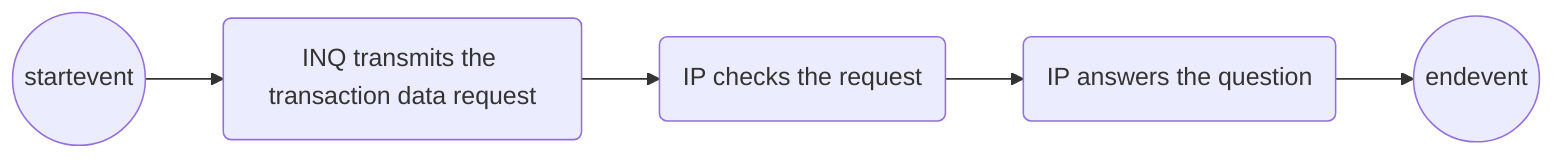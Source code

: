 flowchart LR
0:startevent:((startevent))-->1:task:(INQ transmits the transaction data request)
1:task:-->2:task:(IP checks the request)
2:task:-->3:task:(IP answers the question)
3:task:-->4:endevent:((endevent))